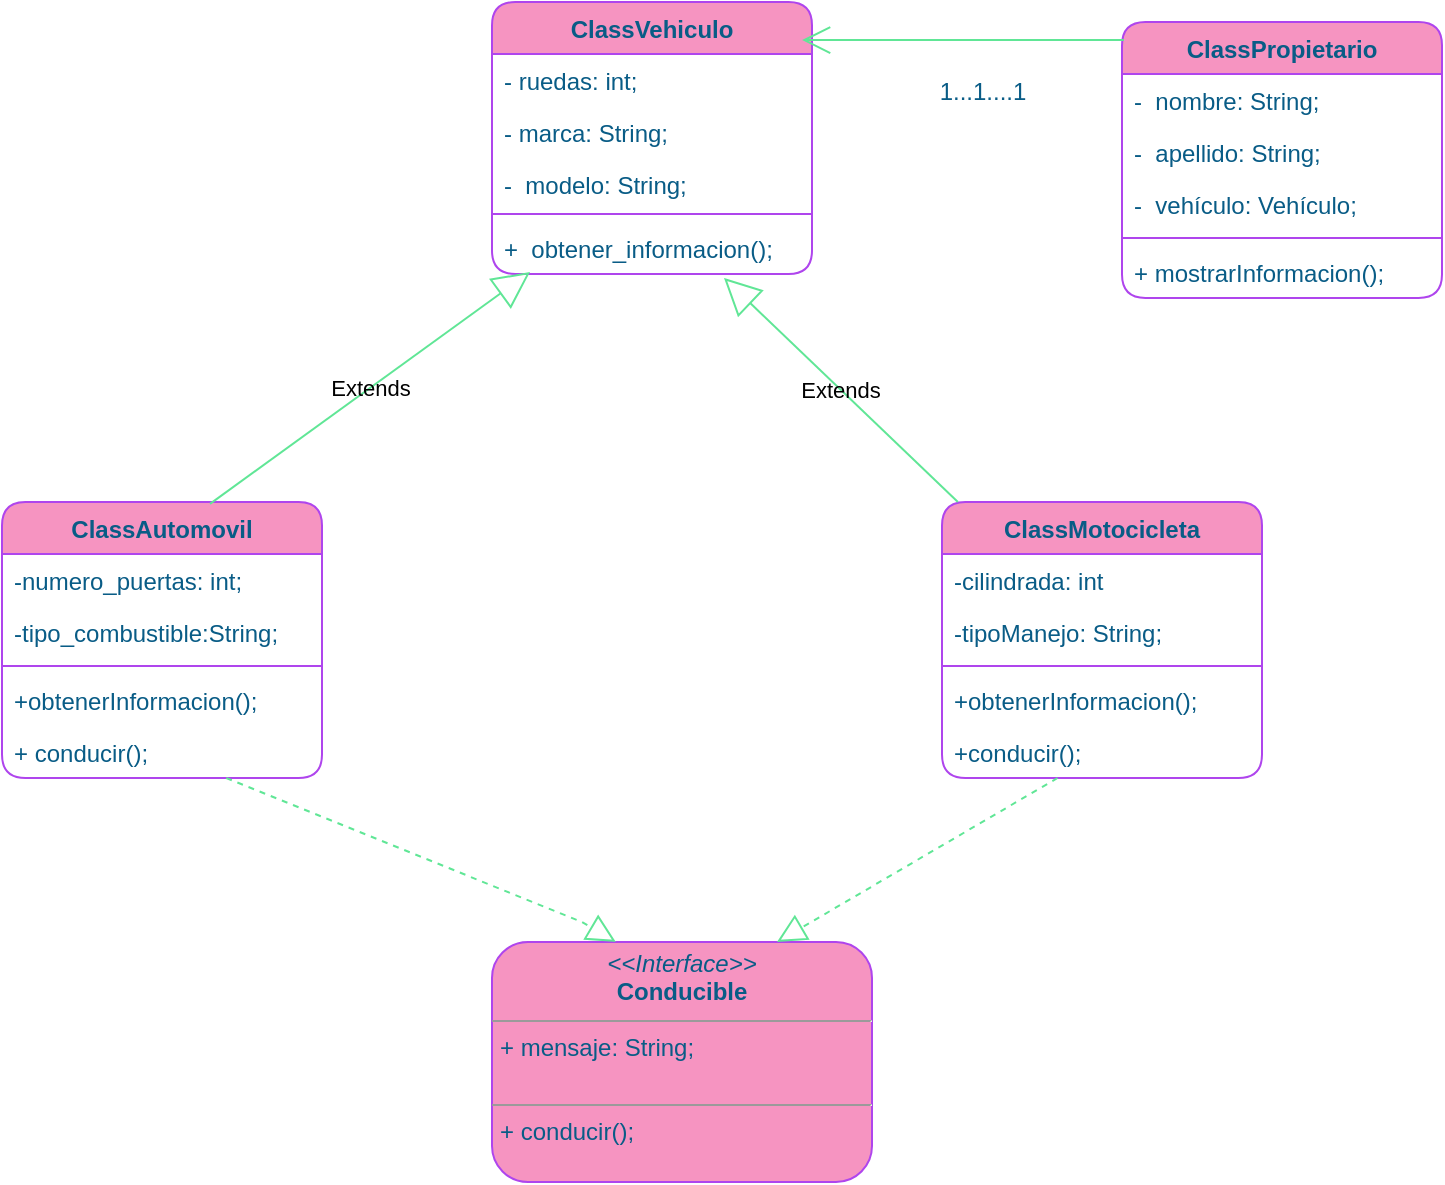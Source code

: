 <mxfile version="21.6.8" type="github">
  <diagram name="Página-1" id="zMErRwjJ9cJvkd89i-X-">
    <mxGraphModel dx="880" dy="446" grid="1" gridSize="10" guides="1" tooltips="1" connect="1" arrows="1" fold="1" page="1" pageScale="1" pageWidth="827" pageHeight="1169" math="0" shadow="0">
      <root>
        <mxCell id="0" />
        <mxCell id="1" parent="0" />
        <mxCell id="PNMMQfILjRkA3aaWfyfR-1" value="ClassVehiculo" style="swimlane;fontStyle=1;align=center;verticalAlign=top;childLayout=stackLayout;horizontal=1;startSize=26;horizontalStack=0;resizeParent=1;resizeParentMax=0;resizeLast=0;collapsible=1;marginBottom=0;whiteSpace=wrap;html=1;labelBackgroundColor=none;fillColor=#F694C1;strokeColor=#AF45ED;fontColor=#095C86;rounded=1;" parent="1" vertex="1">
          <mxGeometry x="295" y="30" width="160" height="136" as="geometry">
            <mxRectangle x="330" y="190" width="120" height="30" as="alternateBounds" />
          </mxGeometry>
        </mxCell>
        <mxCell id="PNMMQfILjRkA3aaWfyfR-2" value="- ruedas: int;" style="text;strokeColor=none;fillColor=none;align=left;verticalAlign=top;spacingLeft=4;spacingRight=4;overflow=hidden;rotatable=0;points=[[0,0.5],[1,0.5]];portConstraint=eastwest;whiteSpace=wrap;html=1;labelBackgroundColor=none;fontColor=#095C86;rounded=1;" parent="PNMMQfILjRkA3aaWfyfR-1" vertex="1">
          <mxGeometry y="26" width="160" height="26" as="geometry" />
        </mxCell>
        <mxCell id="PNMMQfILjRkA3aaWfyfR-5" value="- marca:&amp;nbsp;String;" style="text;strokeColor=none;fillColor=none;align=left;verticalAlign=top;spacingLeft=4;spacingRight=4;overflow=hidden;rotatable=0;points=[[0,0.5],[1,0.5]];portConstraint=eastwest;whiteSpace=wrap;html=1;labelBackgroundColor=none;fontColor=#095C86;rounded=1;" parent="PNMMQfILjRkA3aaWfyfR-1" vertex="1">
          <mxGeometry y="52" width="160" height="26" as="geometry" />
        </mxCell>
        <mxCell id="PNMMQfILjRkA3aaWfyfR-6" value="-&amp;nbsp; modelo:&amp;nbsp;String;" style="text;strokeColor=none;fillColor=none;align=left;verticalAlign=top;spacingLeft=4;spacingRight=4;overflow=hidden;rotatable=0;points=[[0,0.5],[1,0.5]];portConstraint=eastwest;whiteSpace=wrap;html=1;labelBackgroundColor=none;fontColor=#095C86;rounded=1;" parent="PNMMQfILjRkA3aaWfyfR-1" vertex="1">
          <mxGeometry y="78" width="160" height="24" as="geometry" />
        </mxCell>
        <mxCell id="PNMMQfILjRkA3aaWfyfR-3" value="" style="line;strokeWidth=1;fillColor=none;align=left;verticalAlign=middle;spacingTop=-1;spacingLeft=3;spacingRight=3;rotatable=0;labelPosition=right;points=[];portConstraint=eastwest;strokeColor=#AF45ED;labelBackgroundColor=none;fontColor=#095C86;rounded=1;" parent="PNMMQfILjRkA3aaWfyfR-1" vertex="1">
          <mxGeometry y="102" width="160" height="8" as="geometry" />
        </mxCell>
        <mxCell id="PNMMQfILjRkA3aaWfyfR-4" value="+&amp;nbsp;&amp;nbsp;obtener_informacion();" style="text;strokeColor=none;fillColor=none;align=left;verticalAlign=top;spacingLeft=4;spacingRight=4;overflow=hidden;rotatable=0;points=[[0,0.5],[1,0.5]];portConstraint=eastwest;whiteSpace=wrap;html=1;labelBackgroundColor=none;fontColor=#095C86;rounded=1;" parent="PNMMQfILjRkA3aaWfyfR-1" vertex="1">
          <mxGeometry y="110" width="160" height="26" as="geometry" />
        </mxCell>
        <mxCell id="PNMMQfILjRkA3aaWfyfR-7" value="ClassAutomovil" style="swimlane;fontStyle=1;align=center;verticalAlign=top;childLayout=stackLayout;horizontal=1;startSize=26;horizontalStack=0;resizeParent=1;resizeParentMax=0;resizeLast=0;collapsible=1;marginBottom=0;whiteSpace=wrap;html=1;labelBackgroundColor=none;fillColor=#F694C1;strokeColor=#AF45ED;fontColor=#095C86;rounded=1;" parent="1" vertex="1">
          <mxGeometry x="50" y="280" width="160" height="138" as="geometry" />
        </mxCell>
        <mxCell id="PNMMQfILjRkA3aaWfyfR-8" value="-numero_puertas: int;" style="text;strokeColor=none;fillColor=none;align=left;verticalAlign=top;spacingLeft=4;spacingRight=4;overflow=hidden;rotatable=0;points=[[0,0.5],[1,0.5]];portConstraint=eastwest;whiteSpace=wrap;html=1;labelBackgroundColor=none;fontColor=#095C86;rounded=1;" parent="PNMMQfILjRkA3aaWfyfR-7" vertex="1">
          <mxGeometry y="26" width="160" height="26" as="geometry" />
        </mxCell>
        <mxCell id="PNMMQfILjRkA3aaWfyfR-15" value="-tipo_combustible:String;" style="text;strokeColor=none;fillColor=none;align=left;verticalAlign=top;spacingLeft=4;spacingRight=4;overflow=hidden;rotatable=0;points=[[0,0.5],[1,0.5]];portConstraint=eastwest;whiteSpace=wrap;html=1;labelBackgroundColor=none;fontColor=#095C86;rounded=1;" parent="PNMMQfILjRkA3aaWfyfR-7" vertex="1">
          <mxGeometry y="52" width="160" height="26" as="geometry" />
        </mxCell>
        <mxCell id="PNMMQfILjRkA3aaWfyfR-9" value="" style="line;strokeWidth=1;fillColor=none;align=left;verticalAlign=middle;spacingTop=-1;spacingLeft=3;spacingRight=3;rotatable=0;labelPosition=right;points=[];portConstraint=eastwest;strokeColor=#AF45ED;labelBackgroundColor=none;fontColor=#095C86;rounded=1;" parent="PNMMQfILjRkA3aaWfyfR-7" vertex="1">
          <mxGeometry y="78" width="160" height="8" as="geometry" />
        </mxCell>
        <mxCell id="PNMMQfILjRkA3aaWfyfR-10" value="+obtenerInformacion();" style="text;strokeColor=none;fillColor=none;align=left;verticalAlign=top;spacingLeft=4;spacingRight=4;overflow=hidden;rotatable=0;points=[[0,0.5],[1,0.5]];portConstraint=eastwest;whiteSpace=wrap;html=1;labelBackgroundColor=none;fontColor=#095C86;rounded=1;" parent="PNMMQfILjRkA3aaWfyfR-7" vertex="1">
          <mxGeometry y="86" width="160" height="26" as="geometry" />
        </mxCell>
        <mxCell id="mXOzC1x58r8UYVw0Xg4F-1" value="+ conducir();" style="text;strokeColor=none;fillColor=none;align=left;verticalAlign=top;spacingLeft=4;spacingRight=4;overflow=hidden;rotatable=0;points=[[0,0.5],[1,0.5]];portConstraint=eastwest;whiteSpace=wrap;html=1;labelBackgroundColor=none;fontColor=#095C86;rounded=1;" vertex="1" parent="PNMMQfILjRkA3aaWfyfR-7">
          <mxGeometry y="112" width="160" height="26" as="geometry" />
        </mxCell>
        <mxCell id="PNMMQfILjRkA3aaWfyfR-11" value="ClassMotocicleta" style="swimlane;fontStyle=1;align=center;verticalAlign=top;childLayout=stackLayout;horizontal=1;startSize=26;horizontalStack=0;resizeParent=1;resizeParentMax=0;resizeLast=0;collapsible=1;marginBottom=0;whiteSpace=wrap;html=1;labelBackgroundColor=none;fillColor=#F694C1;strokeColor=#AF45ED;fontColor=#095C86;rounded=1;" parent="1" vertex="1">
          <mxGeometry x="520" y="280" width="160" height="138" as="geometry" />
        </mxCell>
        <mxCell id="PNMMQfILjRkA3aaWfyfR-12" value="-cilindrada: int" style="text;strokeColor=none;fillColor=none;align=left;verticalAlign=top;spacingLeft=4;spacingRight=4;overflow=hidden;rotatable=0;points=[[0,0.5],[1,0.5]];portConstraint=eastwest;whiteSpace=wrap;html=1;labelBackgroundColor=none;fontColor=#095C86;rounded=1;" parent="PNMMQfILjRkA3aaWfyfR-11" vertex="1">
          <mxGeometry y="26" width="160" height="26" as="geometry" />
        </mxCell>
        <mxCell id="mXOzC1x58r8UYVw0Xg4F-7" value="-tipoManejo:&amp;nbsp;String;" style="text;strokeColor=none;fillColor=none;align=left;verticalAlign=top;spacingLeft=4;spacingRight=4;overflow=hidden;rotatable=0;points=[[0,0.5],[1,0.5]];portConstraint=eastwest;whiteSpace=wrap;html=1;labelBackgroundColor=none;fontColor=#095C86;rounded=1;" vertex="1" parent="PNMMQfILjRkA3aaWfyfR-11">
          <mxGeometry y="52" width="160" height="26" as="geometry" />
        </mxCell>
        <mxCell id="PNMMQfILjRkA3aaWfyfR-13" value="" style="line;strokeWidth=1;fillColor=none;align=left;verticalAlign=middle;spacingTop=-1;spacingLeft=3;spacingRight=3;rotatable=0;labelPosition=right;points=[];portConstraint=eastwest;strokeColor=#AF45ED;labelBackgroundColor=none;fontColor=#095C86;rounded=1;" parent="PNMMQfILjRkA3aaWfyfR-11" vertex="1">
          <mxGeometry y="78" width="160" height="8" as="geometry" />
        </mxCell>
        <mxCell id="PNMMQfILjRkA3aaWfyfR-14" value="+obtenerInformacion();" style="text;strokeColor=none;fillColor=none;align=left;verticalAlign=top;spacingLeft=4;spacingRight=4;overflow=hidden;rotatable=0;points=[[0,0.5],[1,0.5]];portConstraint=eastwest;whiteSpace=wrap;html=1;labelBackgroundColor=none;fontColor=#095C86;rounded=1;" parent="PNMMQfILjRkA3aaWfyfR-11" vertex="1">
          <mxGeometry y="86" width="160" height="26" as="geometry" />
        </mxCell>
        <mxCell id="mXOzC1x58r8UYVw0Xg4F-8" value="+conducir();" style="text;strokeColor=none;fillColor=none;align=left;verticalAlign=top;spacingLeft=4;spacingRight=4;overflow=hidden;rotatable=0;points=[[0,0.5],[1,0.5]];portConstraint=eastwest;whiteSpace=wrap;html=1;labelBackgroundColor=none;fontColor=#095C86;rounded=1;" vertex="1" parent="PNMMQfILjRkA3aaWfyfR-11">
          <mxGeometry y="112" width="160" height="26" as="geometry" />
        </mxCell>
        <mxCell id="mXOzC1x58r8UYVw0Xg4F-9" value="&lt;p style=&quot;margin:0px;margin-top:4px;text-align:center;&quot;&gt;&lt;i&gt;&amp;lt;&amp;lt;Interface&amp;gt;&amp;gt;&lt;/i&gt;&lt;br&gt;&lt;b&gt;Conducible&lt;/b&gt;&lt;br&gt;&lt;/p&gt;&lt;hr size=&quot;1&quot;&gt;&lt;p style=&quot;margin:0px;margin-left:4px;&quot;&gt;+ mensaje: String;&lt;br&gt;&lt;br&gt;&lt;/p&gt;&lt;hr size=&quot;1&quot;&gt;&lt;p style=&quot;margin:0px;margin-left:4px;&quot;&gt;+ conducir();&lt;br&gt;&lt;/p&gt;" style="verticalAlign=top;align=left;overflow=fill;fontSize=12;fontFamily=Helvetica;html=1;whiteSpace=wrap;labelBackgroundColor=none;fillColor=#F694C1;strokeColor=#AF45ED;fontColor=#095C86;rounded=1;" vertex="1" parent="1">
          <mxGeometry x="295" y="500" width="190" height="120" as="geometry" />
        </mxCell>
        <mxCell id="mXOzC1x58r8UYVw0Xg4F-10" value="ClassPropietario" style="swimlane;fontStyle=1;align=center;verticalAlign=top;childLayout=stackLayout;horizontal=1;startSize=26;horizontalStack=0;resizeParent=1;resizeParentMax=0;resizeLast=0;collapsible=1;marginBottom=0;whiteSpace=wrap;html=1;labelBackgroundColor=none;fillColor=#F694C1;strokeColor=#AF45ED;fontColor=#095C86;rounded=1;" vertex="1" parent="1">
          <mxGeometry x="610" y="40" width="160" height="138" as="geometry" />
        </mxCell>
        <mxCell id="mXOzC1x58r8UYVw0Xg4F-11" value="-&amp;nbsp; nombre: String;" style="text;strokeColor=none;fillColor=none;align=left;verticalAlign=top;spacingLeft=4;spacingRight=4;overflow=hidden;rotatable=0;points=[[0,0.5],[1,0.5]];portConstraint=eastwest;whiteSpace=wrap;html=1;labelBackgroundColor=none;fontColor=#095C86;rounded=1;" vertex="1" parent="mXOzC1x58r8UYVw0Xg4F-10">
          <mxGeometry y="26" width="160" height="26" as="geometry" />
        </mxCell>
        <mxCell id="mXOzC1x58r8UYVw0Xg4F-14" value="-&amp;nbsp; apellido: String;" style="text;strokeColor=none;fillColor=none;align=left;verticalAlign=top;spacingLeft=4;spacingRight=4;overflow=hidden;rotatable=0;points=[[0,0.5],[1,0.5]];portConstraint=eastwest;whiteSpace=wrap;html=1;labelBackgroundColor=none;fontColor=#095C86;rounded=1;" vertex="1" parent="mXOzC1x58r8UYVw0Xg4F-10">
          <mxGeometry y="52" width="160" height="26" as="geometry" />
        </mxCell>
        <mxCell id="mXOzC1x58r8UYVw0Xg4F-15" value="-&amp;nbsp;&amp;nbsp;vehículo: Vehículo;" style="text;strokeColor=none;fillColor=none;align=left;verticalAlign=top;spacingLeft=4;spacingRight=4;overflow=hidden;rotatable=0;points=[[0,0.5],[1,0.5]];portConstraint=eastwest;whiteSpace=wrap;html=1;labelBackgroundColor=none;fontColor=#095C86;rounded=1;" vertex="1" parent="mXOzC1x58r8UYVw0Xg4F-10">
          <mxGeometry y="78" width="160" height="26" as="geometry" />
        </mxCell>
        <mxCell id="mXOzC1x58r8UYVw0Xg4F-12" value="" style="line;strokeWidth=1;fillColor=none;align=left;verticalAlign=middle;spacingTop=-1;spacingLeft=3;spacingRight=3;rotatable=0;labelPosition=right;points=[];portConstraint=eastwest;strokeColor=#AF45ED;labelBackgroundColor=none;fontColor=#095C86;rounded=1;" vertex="1" parent="mXOzC1x58r8UYVw0Xg4F-10">
          <mxGeometry y="104" width="160" height="8" as="geometry" />
        </mxCell>
        <mxCell id="mXOzC1x58r8UYVw0Xg4F-13" value="+ mostrarInformacion();" style="text;strokeColor=none;fillColor=none;align=left;verticalAlign=top;spacingLeft=4;spacingRight=4;overflow=hidden;rotatable=0;points=[[0,0.5],[1,0.5]];portConstraint=eastwest;whiteSpace=wrap;html=1;labelBackgroundColor=none;fontColor=#095C86;rounded=1;" vertex="1" parent="mXOzC1x58r8UYVw0Xg4F-10">
          <mxGeometry y="112" width="160" height="26" as="geometry" />
        </mxCell>
        <mxCell id="x1BF7D4K6uyewM6hig3x-1" value="Extends" style="endArrow=block;endSize=16;endFill=0;html=1;rounded=0;exitX=0.65;exitY=0.007;exitDx=0;exitDy=0;exitPerimeter=0;entryX=0.119;entryY=0.962;entryDx=0;entryDy=0;entryPerimeter=0;labelBackgroundColor=none;strokeColor=#60E696;fontColor=default;" edge="1" parent="1" source="PNMMQfILjRkA3aaWfyfR-7" target="PNMMQfILjRkA3aaWfyfR-4">
          <mxGeometry width="160" relative="1" as="geometry">
            <mxPoint x="130" y="265.01" as="sourcePoint" />
            <mxPoint x="318" y="180" as="targetPoint" />
          </mxGeometry>
        </mxCell>
        <mxCell id="x1BF7D4K6uyewM6hig3x-3" value="Extends" style="endArrow=block;endSize=16;endFill=0;html=1;rounded=0;entryX=0.725;entryY=1.077;entryDx=0;entryDy=0;entryPerimeter=0;labelBackgroundColor=none;strokeColor=#60E696;fontColor=default;" edge="1" parent="1" source="PNMMQfILjRkA3aaWfyfR-11" target="PNMMQfILjRkA3aaWfyfR-4">
          <mxGeometry width="160" relative="1" as="geometry">
            <mxPoint x="330" y="200" as="sourcePoint" />
            <mxPoint x="490" y="200" as="targetPoint" />
          </mxGeometry>
        </mxCell>
        <mxCell id="mXOzC1x58r8UYVw0Xg4F-24" value="" style="endArrow=open;endFill=1;endSize=12;html=1;rounded=0;strokeColor=#60E696;fontColor=default;exitX=0.006;exitY=0.065;exitDx=0;exitDy=0;exitPerimeter=0;entryX=0.969;entryY=0.14;entryDx=0;entryDy=0;entryPerimeter=0;labelBackgroundColor=none;" edge="1" parent="1" source="mXOzC1x58r8UYVw0Xg4F-10" target="PNMMQfILjRkA3aaWfyfR-1">
          <mxGeometry width="160" relative="1" as="geometry">
            <mxPoint x="500" y="80" as="sourcePoint" />
            <mxPoint x="660" y="80" as="targetPoint" />
            <Array as="points" />
          </mxGeometry>
        </mxCell>
        <mxCell id="mXOzC1x58r8UYVw0Xg4F-25" value="" style="endArrow=block;dashed=1;endFill=0;endSize=12;html=1;rounded=0;strokeColor=#60E696;fontColor=default;entryX=0.326;entryY=0;entryDx=0;entryDy=0;entryPerimeter=0;labelBackgroundColor=none;" edge="1" parent="1" source="mXOzC1x58r8UYVw0Xg4F-1" target="mXOzC1x58r8UYVw0Xg4F-9">
          <mxGeometry width="160" relative="1" as="geometry">
            <mxPoint x="180" y="430" as="sourcePoint" />
            <mxPoint x="316" y="500" as="targetPoint" />
            <Array as="points">
              <mxPoint x="340" y="490" />
            </Array>
          </mxGeometry>
        </mxCell>
        <mxCell id="mXOzC1x58r8UYVw0Xg4F-26" value="" style="endArrow=block;dashed=1;endFill=0;endSize=12;html=1;rounded=0;strokeColor=#60E696;fontColor=default;entryX=0.75;entryY=0;entryDx=0;entryDy=0;labelBackgroundColor=none;" edge="1" parent="1" source="mXOzC1x58r8UYVw0Xg4F-8" target="mXOzC1x58r8UYVw0Xg4F-9">
          <mxGeometry width="160" relative="1" as="geometry">
            <mxPoint x="160" y="428" as="sourcePoint" />
            <mxPoint x="350" y="520" as="targetPoint" />
          </mxGeometry>
        </mxCell>
        <mxCell id="mXOzC1x58r8UYVw0Xg4F-27" value="1...1....1" style="text;html=1;align=center;verticalAlign=middle;resizable=0;points=[];autosize=1;strokeColor=none;fillColor=none;fontColor=#095C86;labelBackgroundColor=none;" vertex="1" parent="1">
          <mxGeometry x="505" y="60" width="70" height="30" as="geometry" />
        </mxCell>
      </root>
    </mxGraphModel>
  </diagram>
</mxfile>
